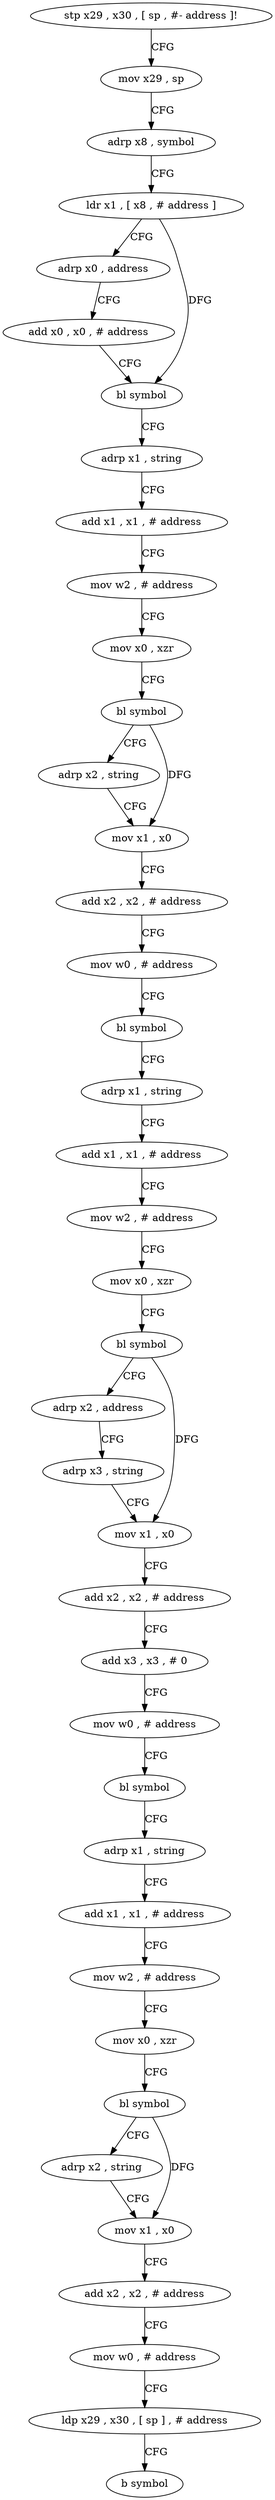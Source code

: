 digraph "func" {
"4222104" [label = "stp x29 , x30 , [ sp , #- address ]!" ]
"4222108" [label = "mov x29 , sp" ]
"4222112" [label = "adrp x8 , symbol" ]
"4222116" [label = "ldr x1 , [ x8 , # address ]" ]
"4222120" [label = "adrp x0 , address" ]
"4222124" [label = "add x0 , x0 , # address" ]
"4222128" [label = "bl symbol" ]
"4222132" [label = "adrp x1 , string" ]
"4222136" [label = "add x1 , x1 , # address" ]
"4222140" [label = "mov w2 , # address" ]
"4222144" [label = "mov x0 , xzr" ]
"4222148" [label = "bl symbol" ]
"4222152" [label = "adrp x2 , string" ]
"4222156" [label = "mov x1 , x0" ]
"4222160" [label = "add x2 , x2 , # address" ]
"4222164" [label = "mov w0 , # address" ]
"4222168" [label = "bl symbol" ]
"4222172" [label = "adrp x1 , string" ]
"4222176" [label = "add x1 , x1 , # address" ]
"4222180" [label = "mov w2 , # address" ]
"4222184" [label = "mov x0 , xzr" ]
"4222188" [label = "bl symbol" ]
"4222192" [label = "adrp x2 , address" ]
"4222196" [label = "adrp x3 , string" ]
"4222200" [label = "mov x1 , x0" ]
"4222204" [label = "add x2 , x2 , # address" ]
"4222208" [label = "add x3 , x3 , # 0" ]
"4222212" [label = "mov w0 , # address" ]
"4222216" [label = "bl symbol" ]
"4222220" [label = "adrp x1 , string" ]
"4222224" [label = "add x1 , x1 , # address" ]
"4222228" [label = "mov w2 , # address" ]
"4222232" [label = "mov x0 , xzr" ]
"4222236" [label = "bl symbol" ]
"4222240" [label = "adrp x2 , string" ]
"4222244" [label = "mov x1 , x0" ]
"4222248" [label = "add x2 , x2 , # address" ]
"4222252" [label = "mov w0 , # address" ]
"4222256" [label = "ldp x29 , x30 , [ sp ] , # address" ]
"4222260" [label = "b symbol" ]
"4222104" -> "4222108" [ label = "CFG" ]
"4222108" -> "4222112" [ label = "CFG" ]
"4222112" -> "4222116" [ label = "CFG" ]
"4222116" -> "4222120" [ label = "CFG" ]
"4222116" -> "4222128" [ label = "DFG" ]
"4222120" -> "4222124" [ label = "CFG" ]
"4222124" -> "4222128" [ label = "CFG" ]
"4222128" -> "4222132" [ label = "CFG" ]
"4222132" -> "4222136" [ label = "CFG" ]
"4222136" -> "4222140" [ label = "CFG" ]
"4222140" -> "4222144" [ label = "CFG" ]
"4222144" -> "4222148" [ label = "CFG" ]
"4222148" -> "4222152" [ label = "CFG" ]
"4222148" -> "4222156" [ label = "DFG" ]
"4222152" -> "4222156" [ label = "CFG" ]
"4222156" -> "4222160" [ label = "CFG" ]
"4222160" -> "4222164" [ label = "CFG" ]
"4222164" -> "4222168" [ label = "CFG" ]
"4222168" -> "4222172" [ label = "CFG" ]
"4222172" -> "4222176" [ label = "CFG" ]
"4222176" -> "4222180" [ label = "CFG" ]
"4222180" -> "4222184" [ label = "CFG" ]
"4222184" -> "4222188" [ label = "CFG" ]
"4222188" -> "4222192" [ label = "CFG" ]
"4222188" -> "4222200" [ label = "DFG" ]
"4222192" -> "4222196" [ label = "CFG" ]
"4222196" -> "4222200" [ label = "CFG" ]
"4222200" -> "4222204" [ label = "CFG" ]
"4222204" -> "4222208" [ label = "CFG" ]
"4222208" -> "4222212" [ label = "CFG" ]
"4222212" -> "4222216" [ label = "CFG" ]
"4222216" -> "4222220" [ label = "CFG" ]
"4222220" -> "4222224" [ label = "CFG" ]
"4222224" -> "4222228" [ label = "CFG" ]
"4222228" -> "4222232" [ label = "CFG" ]
"4222232" -> "4222236" [ label = "CFG" ]
"4222236" -> "4222240" [ label = "CFG" ]
"4222236" -> "4222244" [ label = "DFG" ]
"4222240" -> "4222244" [ label = "CFG" ]
"4222244" -> "4222248" [ label = "CFG" ]
"4222248" -> "4222252" [ label = "CFG" ]
"4222252" -> "4222256" [ label = "CFG" ]
"4222256" -> "4222260" [ label = "CFG" ]
}
